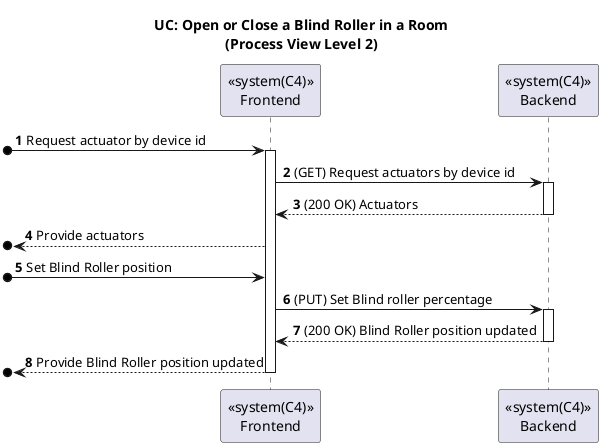 @startuml

title UC: Open or Close a Blind Roller in a Room\n(Process View Level 2)
autonumber

participant "<<system(C4)>>\nFrontend" as FE
participant "<<system(C4)>>\nBackend" as BE

[o-> FE : Request actuator by device id
activate FE
FE -> BE : (GET) Request actuators by device id
activate BE
BE --> FE : (200 OK) Actuators
deactivate BE
[o<-- FE : Provide actuators
[o-> FE : Set Blind Roller position
FE -> BE : (PUT) Set Blind roller percentage
activate BE
BE --> FE : (200 OK) Blind Roller position updated
deactivate BE
[o<-- FE : Provide Blind Roller position updated
deactivate FE

@enduml